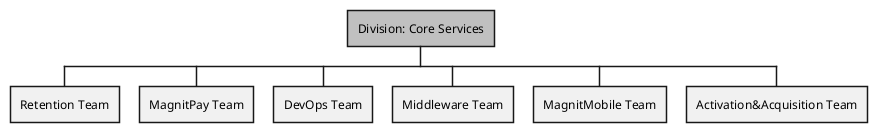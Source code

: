@startuml

@startwbs
*[#silver] Division: Core Services
** Retention Team
** MagnitPay Team
** DevOps Team
** Middleware Team
** MagnitMobile Team
** Activation&Acquisition Team
@endwbs
@enduml

